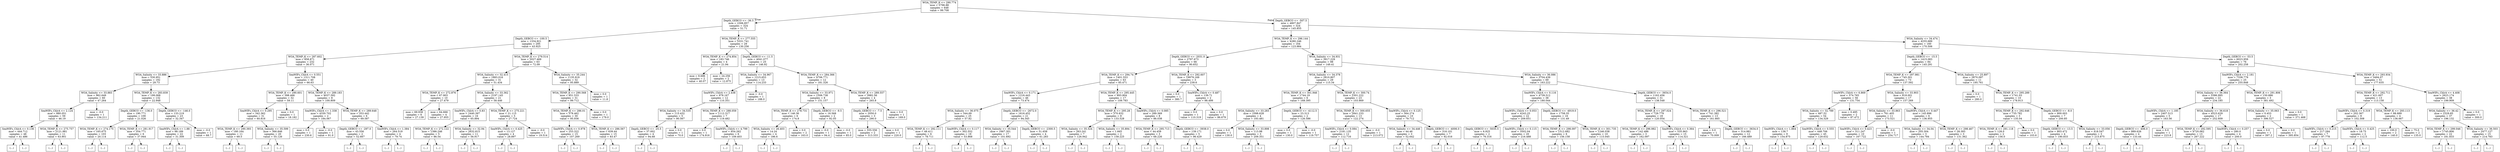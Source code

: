 digraph Tree {
node [shape=box] ;
0 [label="WOA_TEMP_K <= 290.774\nmse = 5796.88\nsamples = 648\nvalue = 99.708"] ;
1 [label="Depth_GEBCO <= -36.5\nmse = 2306.857\nsamples = 324\nvalue = 51.71"] ;
0 -> 1 [labeldistance=2.5, labelangle=45, headlabel="True"] ;
2 [label="Depth_GEBCO <= -100.5\nmse = 1334.921\nsamples = 295\nvalue = 43.925"] ;
1 -> 2 ;
3 [label="WOA_TEMP_K <= 287.602\nmse = 858.871\nsamples = 232\nvalue = 36.071"] ;
2 -> 3 ;
4 [label="WOA_Salinity <= 33.886\nmse = 530.951\nsamples = 192\nvalue = 29.73"] ;
3 -> 4 ;
5 [label="WOA_Salinity <= 33.883\nmse = 962.649\nsamples = 60\nvalue = 47.264"] ;
4 -> 5 ;
6 [label="SeaWIFs_ChlrA <= 2.124\nmse = 880.051\nsamples = 59\nvalue = 46.19"] ;
5 -> 6 ;
7 [label="SeaWIFs_ChlrA <= 0.136\nmse = 444.712\nsamples = 48\nvalue = 41.486"] ;
6 -> 7 ;
8 [label="(...)"] ;
7 -> 8 ;
23 [label="(...)"] ;
7 -> 23 ;
96 [label="WOA_TEMP_K <= 275.757\nmse = 2121.981\nsamples = 11\nvalue = 63.901"] ;
6 -> 96 ;
97 [label="(...)"] ;
96 -> 97 ;
108 [label="(...)"] ;
96 -> 108 ;
111 [label="mse = -0.0\nsamples = 1\nvalue = 134.211"] ;
5 -> 111 ;
112 [label="WOA_TEMP_K <= 283.839\nmse = 199.068\nsamples = 132\nvalue = 22.948"] ;
4 -> 112 ;
113 [label="Depth_GEBCO <= -136.0\nmse = 190.771\nsamples = 109\nvalue = 21.026"] ;
112 -> 113 ;
114 [label="WOA_TEMP_K <= 274.175\nmse = 165.675\nsamples = 103\nvalue = 20.114"] ;
113 -> 114 ;
115 [label="(...)"] ;
114 -> 115 ;
138 [label="(...)"] ;
114 -> 138 ;
251 [label="WOA_TEMP_K <= 281.917\nmse = 354.771\nsamples = 6\nvalue = 37.944"] ;
113 -> 251 ;
252 [label="(...)"] ;
251 -> 252 ;
253 [label="(...)"] ;
251 -> 253 ;
262 [label="Depth_GEBCO <= -146.0\nmse = 133.219\nsamples = 23\nvalue = 32.347"] ;
112 -> 262 ;
263 [label="SeaWIFs_ChlrA <= 1.88\nmse = 98.189\nsamples = 22\nvalue = 31.309"] ;
262 -> 263 ;
264 [label="(...)"] ;
263 -> 264 ;
291 [label="(...)"] ;
263 -> 291 ;
292 [label="mse = -0.0\nsamples = 1\nvalue = 68.7"] ;
262 -> 292 ;
293 [label="SeaWIFs_ChlrA <= 0.551\nmse = 1311.708\nsamples = 40\nvalue = 66.63"] ;
3 -> 293 ;
294 [label="WOA_TEMP_K <= 290.601\nmse = 398.466\nsamples = 32\nvalue = 59.11"] ;
293 -> 294 ;
295 [label="SeaWIFs_ChlrA <= 0.295\nmse = 342.362\nsamples = 31\nvalue = 60.816"] ;
294 -> 295 ;
296 [label="WOA_TEMP_K <= 290.393\nmse = 180.164\nsamples = 11\nvalue = 69.5"] ;
295 -> 296 ;
297 [label="(...)"] ;
296 -> 297 ;
312 [label="(...)"] ;
296 -> 312 ;
313 [label="WOA_Salinity <= 35.599\nmse = 366.846\nsamples = 20\nvalue = 55.126"] ;
295 -> 313 ;
314 [label="(...)"] ;
313 -> 314 ;
335 [label="(...)"] ;
313 -> 335 ;
348 [label="mse = 0.0\nsamples = 1\nvalue = 18.182"] ;
294 -> 348 ;
349 [label="WOA_TEMP_K <= 289.183\nmse = 4037.592\nsamples = 8\nvalue = 100.809"] ;
293 -> 349 ;
350 [label="SeaWIFs_ChlrA <= 1.338\nmse = 4330.702\nsamples = 2\nvalue = 184.067"] ;
349 -> 350 ;
351 [label="mse = 0.0\nsamples = 1\nvalue = 230.6"] ;
350 -> 351 ;
352 [label="mse = -0.0\nsamples = 1\nvalue = 91.0"] ;
350 -> 352 ;
353 [label="WOA_TEMP_K <= 289.648\nmse = 353.442\nsamples = 6\nvalue = 69.587"] ;
349 -> 353 ;
354 [label="Depth_GEBCO <= -297.0\nmse = 43.556\nsamples = 2\nvalue = 52.667"] ;
353 -> 354 ;
355 [label="(...)"] ;
354 -> 355 ;
356 [label="(...)"] ;
354 -> 356 ;
357 [label="SeaWIFs_ChlrA <= 1.384\nmse = 264.519\nsamples = 4\nvalue = 79.74"] ;
353 -> 357 ;
358 [label="(...)"] ;
357 -> 358 ;
359 [label="(...)"] ;
357 -> 359 ;
360 [label="WOA_TEMP_K <= 279.514\nmse = 2027.469\nsamples = 63\nvalue = 72.09"] ;
2 -> 360 ;
361 [label="WOA_Salinity <= 32.415\nmse = 1883.016\nsamples = 31\nvalue = 51.434"] ;
360 -> 361 ;
362 [label="WOA_TEMP_K <= 272.876\nmse = 67.903\nsamples = 10\nvalue = 27.479"] ;
361 -> 362 ;
363 [label="mse = 69.938\nsamples = 6\nvalue = 27.139"] ;
362 -> 363 ;
364 [label="mse = 64.666\nsamples = 4\nvalue = 27.955"] ;
362 -> 364 ;
365 [label="WOA_Salinity <= 33.362\nmse = 2197.145\nsamples = 21\nvalue = 58.446"] ;
361 -> 365 ;
366 [label="SeaWIFs_ChlrA <= 0.83\nmse = 2440.397\nsamples = 16\nvalue = 65.894"] ;
365 -> 366 ;
367 [label="WOA_TEMP_K <= 272.122\nmse = 1386.246\nsamples = 5\nvalue = 86.54"] ;
366 -> 367 ;
368 [label="(...)"] ;
367 -> 368 ;
369 [label="(...)"] ;
367 -> 369 ;
370 [label="WOA_Salinity <= 32.94\nmse = 2632.815\nsamples = 11\nvalue = 56.917"] ;
366 -> 370 ;
371 [label="(...)"] ;
370 -> 371 ;
372 [label="(...)"] ;
370 -> 372 ;
373 [label="WOA_TEMP_K <= 275.221\nmse = 21.115\nsamples = 5\nvalue = 27.724"] ;
365 -> 373 ;
374 [label="SeaWIFs_ChlrA <= 0.425\nmse = 13.127\nsamples = 4\nvalue = 28.897"] ;
373 -> 374 ;
375 [label="(...)"] ;
374 -> 375 ;
378 [label="(...)"] ;
374 -> 378 ;
379 [label="mse = -0.0\nsamples = 1\nvalue = 19.514"] ;
373 -> 379 ;
380 [label="WOA_Salinity <= 35.244\nmse = 1135.919\nsamples = 32\nvalue = 95.889"] ;
360 -> 380 ;
381 [label="WOA_TEMP_K <= 290.568\nmse = 851.533\nsamples = 31\nvalue = 99.712"] ;
380 -> 381 ;
382 [label="WOA_TEMP_K <= 286.01\nmse = 578.462\nsamples = 30\nvalue = 95.936"] ;
381 -> 382 ;
383 [label="SeaWIFs_ChlrA <= 0.978\nmse = 253.322\nsamples = 15\nvalue = 107.269"] ;
382 -> 383 ;
384 [label="(...)"] ;
383 -> 384 ;
387 [label="(...)"] ;
383 -> 387 ;
406 [label="WOA_TEMP_K <= 286.567\nmse = 639.44\nsamples = 15\nvalue = 83.47"] ;
382 -> 406 ;
407 [label="(...)"] ;
406 -> 407 ;
408 [label="(...)"] ;
406 -> 408 ;
433 [label="mse = 0.0\nsamples = 1\nvalue = 179.0"] ;
381 -> 433 ;
434 [label="mse = 0.0\nsamples = 1\nvalue = 11.8"] ;
380 -> 434 ;
435 [label="WOA_TEMP_K <= 277.555\nmse = 5331.741\nsamples = 29\nvalue = 130.256"] ;
1 -> 435 ;
436 [label="WOA_TEMP_K <= 274.854\nmse = 183.746\nsamples = 4\nvalue = 21.94"] ;
435 -> 436 ;
437 [label="mse = 9.696\nsamples = 2\nvalue = 40.07"] ;
436 -> 437 ;
438 [label="mse = 24.256\nsamples = 2\nvalue = 12.875"] ;
436 -> 438 ;
439 [label="Depth_GEBCO <= -11.5\nmse = 4041.077\nsamples = 25\nvalue = 146.92"] ;
435 -> 439 ;
440 [label="WOA_Salinity <= 34.967\nmse = 1215.653\nsamples = 13\nvalue = 114.233"] ;
439 -> 440 ;
441 [label="SeaWIFs_ChlrA <= 2.438\nmse = 978.167\nsamples = 12\nvalue = 110.351"] ;
440 -> 441 ;
442 [label="WOA_Salinity <= 34.535\nmse = 115.432\nsamples = 5\nvalue = 90.567"] ;
441 -> 442 ;
443 [label="Depth_GEBCO <= -25.5\nmse = 37.002\nsamples = 4\nvalue = 94.68"] ;
442 -> 443 ;
444 [label="(...)"] ;
443 -> 444 ;
449 [label="(...)"] ;
443 -> 449 ;
450 [label="mse = 0.0\nsamples = 1\nvalue = 70.0"] ;
442 -> 450 ;
451 [label="WOA_TEMP_K <= 288.059\nmse = 1112.317\nsamples = 7\nvalue = 119.482"] ;
441 -> 451 ;
452 [label="mse = 0.0\nsamples = 1\nvalue = 174.916"] ;
451 -> 452 ;
453 [label="SeaWIFs_ChlrA <= 4.799\nmse = 654.262\nsamples = 6\nvalue = 109.403"] ;
451 -> 453 ;
454 [label="(...)"] ;
453 -> 454 ;
463 [label="(...)"] ;
453 -> 463 ;
464 [label="mse = -0.0\nsamples = 1\nvalue = 188.0"] ;
440 -> 464 ;
465 [label="WOA_TEMP_K <= 284.366\nmse = 4706.771\nsamples = 12\nvalue = 181.326"] ;
439 -> 465 ;
466 [label="WOA_Salinity <= 33.971\nmse = 1506.738\nsamples = 8\nvalue = 151.157"] ;
465 -> 466 ;
467 [label="WOA_TEMP_K <= 278.731\nmse = 146.36\nsamples = 6\nvalue = 174.8"] ;
466 -> 467 ;
468 [label="WOA_Salinity <= 26.403\nmse = 14.24\nsamples = 4\nvalue = 186.6"] ;
467 -> 468 ;
469 [label="(...)"] ;
468 -> 469 ;
470 [label="(...)"] ;
468 -> 470 ;
473 [label="mse = 0.0\nsamples = 2\nvalue = 163.0"] ;
467 -> 473 ;
474 [label="Depth_GEBCO <= -9.5\nmse = 16.568\nsamples = 2\nvalue = 92.05"] ;
466 -> 474 ;
475 [label="mse = -0.0\nsamples = 1\nvalue = 94.4"] ;
474 -> 475 ;
476 [label="mse = -0.0\nsamples = 1\nvalue = 85.0"] ;
474 -> 476 ;
477 [label="WOA_TEMP_K <= 289.557\nmse = 3982.56\nsamples = 4\nvalue = 265.8"] ;
465 -> 477 ;
478 [label="Depth_GEBCO <= -7.5\nmse = 2050.0\nsamples = 3\nvalue = 290.0"] ;
477 -> 478 ;
479 [label="mse = 555.556\nsamples = 2\nvalue = 313.333"] ;
478 -> 479 ;
480 [label="mse = 0.0\nsamples = 1\nvalue = 220.0"] ;
478 -> 480 ;
481 [label="mse = 0.0\nsamples = 1\nvalue = 169.0"] ;
477 -> 481 ;
482 [label="Depth_GEBCO <= -507.5\nmse = 4807.847\nsamples = 324\nvalue = 145.855"] ;
0 -> 482 [labeldistance=2.5, labelangle=-45, headlabel="False"] ;
483 [label="WOA_TEMP_K <= 296.144\nmse = 4280.246\nsamples = 164\nvalue = 123.984"] ;
482 -> 483 ;
484 [label="Depth_GEBCO <= -2031.0\nmse = 2797.673\nsamples = 66\nvalue = 90.652"] ;
483 -> 484 ;
485 [label="WOA_TEMP_K <= 294.74\nmse = 1401.553\nsamples = 63\nvalue = 85.471"] ;
484 -> 485 ;
486 [label="SeaWIFs_ChlrA <= 0.171\nmse = 1216.443\nsamples = 46\nvalue = 73.474"] ;
485 -> 486 ;
487 [label="WOA_Salinity <= 36.075\nmse = 344.69\nsamples = 25\nvalue = 57.82"] ;
486 -> 487 ;
488 [label="WOA_TEMP_K <= 292.111\nmse = 48.411\nsamples = 6\nvalue = 78.711"] ;
487 -> 488 ;
489 [label="(...)"] ;
488 -> 489 ;
492 [label="(...)"] ;
488 -> 492 ;
499 [label="SeaWIFs_ChlrA <= 0.117\nmse = 302.552\nsamples = 19\nvalue = 53.868"] ;
487 -> 499 ;
500 [label="(...)"] ;
499 -> 500 ;
513 [label="(...)"] ;
499 -> 513 ;
532 [label="Depth_GEBCO <= -2672.0\nmse = 1616.452\nsamples = 21\nvalue = 94.345"] ;
486 -> 532 ;
533 [label="WOA_Salinity <= 35.544\nmse = 1667.301\nsamples = 17\nvalue = 101.692"] ;
532 -> 533 ;
534 [label="(...)"] ;
533 -> 534 ;
545 [label="(...)"] ;
533 -> 545 ;
562 [label="Depth_GEBCO <= -2300.5\nmse = 51.658\nsamples = 4\nvalue = 61.283"] ;
532 -> 562 ;
563 [label="(...)"] ;
562 -> 563 ;
566 [label="(...)"] ;
562 -> 566 ;
567 [label="WOA_TEMP_K <= 295.445\nmse = 893.904\nsamples = 17\nvalue = 109.783"] ;
485 -> 567 ;
568 [label="WOA_TEMP_K <= 295.28\nmse = 370.832\nsamples = 9\nvalue = 133.528"] ;
567 -> 568 ;
569 [label="WOA_Salinity <= 35.524\nmse = 263.241\nsamples = 7\nvalue = 126.942"] ;
568 -> 569 ;
570 [label="(...)"] ;
569 -> 570 ;
571 [label="(...)"] ;
569 -> 571 ;
582 [label="WOA_Salinity <= 35.894\nmse = 1.665\nsamples = 2\nvalue = 158.225"] ;
568 -> 582 ;
583 [label="(...)"] ;
582 -> 583 ;
584 [label="(...)"] ;
582 -> 584 ;
585 [label="SeaWIFs_ChlrA <= 0.085\nmse = 289.369\nsamples = 8\nvalue = 86.038"] ;
567 -> 585 ;
586 [label="WOA_TEMP_K <= 295.713\nmse = 44.459\nsamples = 3\nvalue = 68.226"] ;
585 -> 586 ;
587 [label="(...)"] ;
586 -> 587 ;
588 [label="(...)"] ;
586 -> 588 ;
589 [label="Depth_GEBCO <= -3938.0\nmse = 139.171\nsamples = 5\nvalue = 96.429"] ;
585 -> 589 ;
590 [label="(...)"] ;
589 -> 590 ;
597 [label="(...)"] ;
589 -> 597 ;
598 [label="WOA_TEMP_K <= 292.607\nmse = 19979.169\nsamples = 3\nvalue = 239.6"] ;
484 -> 598 ;
599 [label="mse = 0.0\nsamples = 1\nvalue = 380.7"] ;
598 -> 599 ;
600 [label="SeaWIFs_ChlrA <= 0.487\nmse = 139.71\nsamples = 2\nvalue = 98.499"] ;
598 -> 600 ;
601 [label="mse = 0.0\nsamples = 1\nvalue = 110.319"] ;
600 -> 601 ;
602 [label="mse = 0.0\nsamples = 1\nvalue = 86.679"] ;
600 -> 602 ;
603 [label="WOA_Salinity <= 34.931\nmse = 3917.229\nsamples = 98\nvalue = 149.41"] ;
483 -> 603 ;
604 [label="WOA_Salinity <= 34.378\nmse = 2810.807\nsamples = 29\nvalue = 115.34"] ;
603 -> 604 ;
605 [label="WOA_TEMP_K <= 301.946\nmse = 1744.19\nsamples = 6\nvalue = 168.395"] ;
604 -> 605 ;
606 [label="WOA_Salinity <= 33.283\nmse = 1098.628\nsamples = 4\nvalue = 193.481"] ;
605 -> 606 ;
607 [label="mse = 0.0\nsamples = 1\nvalue = 130.0"] ;
606 -> 607 ;
608 [label="WOA_Salinity <= 33.898\nmse = 113.98\nsamples = 3\nvalue = 209.351"] ;
606 -> 608 ;
609 [label="(...)"] ;
608 -> 609 ;
610 [label="(...)"] ;
608 -> 610 ;
613 [label="Depth_GEBCO <= -4112.5\nmse = 23.313\nsamples = 2\nvalue = 126.586"] ;
605 -> 613 ;
614 [label="mse = 0.0\nsamples = 1\nvalue = 130.0"] ;
613 -> 614 ;
615 [label="mse = -0.0\nsamples = 1\nvalue = 119.757"] ;
613 -> 615 ;
616 [label="WOA_TEMP_K <= 300.74\nmse = 2301.222\nsamples = 23\nvalue = 103.869"] ;
604 -> 616 ;
617 [label="WOA_TEMP_K <= 300.655\nmse = 2841.233\nsamples = 13\nvalue = 122.274"] ;
616 -> 617 ;
618 [label="SeaWIFs_ChlrA <= 0.084\nmse = 2181.135\nsamples = 12\nvalue = 112.716"] ;
617 -> 618 ;
619 [label="(...)"] ;
618 -> 619 ;
626 [label="(...)"] ;
618 -> 626 ;
639 [label="mse = -0.0\nsamples = 1\nvalue = 213.072"] ;
617 -> 639 ;
640 [label="SeaWIFs_ChlrA <= 0.125\nmse = 564.274\nsamples = 10\nvalue = 79.712"] ;
616 -> 640 ;
641 [label="WOA_Salinity <= 34.446\nmse = 44.46\nsamples = 3\nvalue = 52.642"] ;
640 -> 641 ;
642 [label="(...)"] ;
641 -> 642 ;
643 [label="(...)"] ;
641 -> 643 ;
646 [label="Depth_GEBCO <= -4006.0\nmse = 316.101\nsamples = 7\nvalue = 92.016"] ;
640 -> 646 ;
647 [label="(...)"] ;
646 -> 647 ;
654 [label="(...)"] ;
646 -> 654 ;
659 [label="WOA_Salinity <= 36.086\nmse = 3704.439\nsamples = 69\nvalue = 163.222"] ;
603 -> 659 ;
660 [label="SeaWIFs_ChlrA <= 0.116\nmse = 4739.512\nsamples = 38\nvalue = 180.044"] ;
659 -> 660 ;
661 [label="SeaWIFs_ChlrA <= 0.053\nmse = 4243.25\nsamples = 22\nvalue = 209.651"] ;
660 -> 661 ;
662 [label="Depth_GEBCO <= -5035.5\nmse = 6.925\nsamples = 2\nvalue = 76.316"] ;
661 -> 662 ;
663 [label="(...)"] ;
662 -> 663 ;
664 [label="(...)"] ;
662 -> 664 ;
665 [label="SeaWIFs_ChlrA <= 0.115\nmse = 3502.04\nsamples = 20\nvalue = 216.488"] ;
661 -> 665 ;
666 [label="(...)"] ;
665 -> 666 ;
703 [label="(...)"] ;
665 -> 703 ;
704 [label="Depth_GEBCO <= -4919.0\nmse = 1758.35\nsamples = 16\nvalue = 131.49"] ;
660 -> 704 ;
705 [label="WOA_TEMP_K <= 298.097\nmse = 1512.682\nsamples = 6\nvalue = 156.158"] ;
704 -> 705 ;
706 [label="(...)"] ;
705 -> 706 ;
711 [label="(...)"] ;
705 -> 711 ;
716 [label="WOA_TEMP_K <= 301.735\nmse = 1246.038\nsamples = 10\nvalue = 115.045"] ;
704 -> 716 ;
717 [label="(...)"] ;
716 -> 717 ;
734 [label="(...)"] ;
716 -> 734 ;
735 [label="Depth_GEBCO <= -3654.0\nmse = 1162.456\nsamples = 31\nvalue = 138.548"] ;
659 -> 735 ;
736 [label="WOA_TEMP_K <= 297.024\nmse = 729.779\nsamples = 18\nvalue = 120.054"] ;
735 -> 736 ;
737 [label="WOA_TEMP_K <= 296.982\nmse = 142.486\nsamples = 3\nvalue = 162.097"] ;
736 -> 737 ;
738 [label="(...)"] ;
737 -> 738 ;
741 [label="(...)"] ;
737 -> 741 ;
742 [label="SeaWIFs_ChlrA <= 0.364\nmse = 535.963\nsamples = 15\nvalue = 114.321"] ;
736 -> 742 ;
743 [label="(...)"] ;
742 -> 743 ;
770 [label="(...)"] ;
742 -> 770 ;
771 [label="WOA_TEMP_K <= 296.521\nmse = 741.382\nsamples = 13\nvalue = 161.665"] ;
735 -> 771 ;
772 [label="mse = 0.0\nsamples = 1\nvalue = 70.009"] ;
771 -> 772 ;
773 [label="Depth_GEBCO <= -3634.0\nmse = 314.981\nsamples = 12\nvalue = 166.489"] ;
771 -> 773 ;
774 [label="(...)"] ;
773 -> 774 ;
775 [label="(...)"] ;
773 -> 775 ;
788 [label="WOA_Salinity <= 34.474\nmse = 4255.689\nsamples = 160\nvalue = 170.506"] ;
482 -> 788 ;
789 [label="Depth_GEBCO <= -15.5\nmse = 1415.083\nsamples = 84\nvalue = 145.291"] ;
788 -> 789 ;
790 [label="WOA_TEMP_K <= 297.981\nmse = 745.301\nsamples = 73\nvalue = 137.592"] ;
789 -> 790 ;
791 [label="SeaWIFs_ChlrA <= 6.869\nmse = 574.765\nsamples = 56\nvalue = 131.754"] ;
790 -> 791 ;
792 [label="WOA_Salinity <= 32.789\nmse = 487.52\nsamples = 54\nvalue = 134.329"] ;
791 -> 792 ;
793 [label="SeaWIFs_ChlrA <= 1.864\nmse = 138.7\nsamples = 9\nvalue = 154.875"] ;
792 -> 793 ;
794 [label="(...)"] ;
793 -> 794 ;
797 [label="(...)"] ;
793 -> 797 ;
804 [label="SeaWIFs_ChlrA <= 0.555\nmse = 448.706\nsamples = 45\nvalue = 129.632"] ;
792 -> 804 ;
805 [label="(...)"] ;
804 -> 805 ;
816 [label="(...)"] ;
804 -> 816 ;
863 [label="mse = 0.495\nsamples = 2\nvalue = 87.472"] ;
791 -> 863 ;
864 [label="WOA_Salinity <= 33.903\nmse = 818.001\nsamples = 17\nvalue = 157.269"] ;
790 -> 864 ;
865 [label="WOA_Salinity <= 33.863\nmse = 761.405\nsamples = 11\nvalue = 173.521"] ;
864 -> 865 ;
866 [label="SeaWIFs_ChlrA <= 0.423\nmse = 311.247\nsamples = 10\nvalue = 167.722"] ;
865 -> 866 ;
867 [label="(...)"] ;
866 -> 867 ;
868 [label="(...)"] ;
866 -> 868 ;
881 [label="mse = -0.0\nsamples = 1\nvalue = 254.717"] ;
865 -> 881 ;
882 [label="SeaWIFs_ChlrA <= 0.447\nmse = 145.896\nsamples = 6\nvalue = 136.955"] ;
864 -> 882 ;
883 [label="WOA_Salinity <= 34.04\nmse = 205.304\nsamples = 3\nvalue = 144.784"] ;
882 -> 883 ;
884 [label="(...)"] ;
883 -> 884 ;
885 [label="(...)"] ;
883 -> 885 ;
886 [label="WOA_TEMP_K <= 298.467\nmse = 28.393\nsamples = 3\nvalue = 131.362"] ;
882 -> 886 ;
887 [label="(...)"] ;
886 -> 887 ;
888 [label="(...)"] ;
886 -> 888 ;
889 [label="WOA_Salinity <= 25.897\nmse = 2870.097\nsamples = 11\nvalue = 195.761"] ;
789 -> 889 ;
890 [label="mse = 0.0\nsamples = 1\nvalue = 280.0"] ;
889 -> 890 ;
891 [label="WOA_TEMP_K <= 295.289\nmse = 1741.03\nsamples = 10\nvalue = 178.913"] ;
889 -> 891 ;
892 [label="WOA_TEMP_K <= 292.646\nmse = 735.782\nsamples = 3\nvalue = 135.04"] ;
891 -> 892 ;
893 [label="WOA_TEMP_K <= 291.118\nmse = 128.0\nsamples = 2\nvalue = 156.0"] ;
892 -> 893 ;
894 [label="(...)"] ;
893 -> 894 ;
895 [label="(...)"] ;
893 -> 895 ;
896 [label="mse = 0.0\nsamples = 1\nvalue = 103.6"] ;
892 -> 896 ;
897 [label="Depth_GEBCO <= -8.0\nmse = 800.003\nsamples = 7\nvalue = 200.85"] ;
891 -> 897 ;
898 [label="Depth_GEBCO <= -13.5\nmse = 803.472\nsamples = 4\nvalue = 190.833"] ;
897 -> 898 ;
899 [label="(...)"] ;
898 -> 899 ;
900 [label="(...)"] ;
898 -> 900 ;
901 [label="WOA_Salinity <= 33.056\nmse = 418.547\nsamples = 3\nvalue = 215.875"] ;
897 -> 901 ;
902 [label="(...)"] ;
901 -> 902 ;
903 [label="(...)"] ;
901 -> 903 ;
904 [label="Depth_GEBCO <= -53.5\nmse = 6023.959\nsamples = 76\nvalue = 202.258"] ;
788 -> 904 ;
905 [label="SeaWIFs_ChlrA <= 2.181\nmse = 7338.779\nsamples = 25\nvalue = 255.848"] ;
904 -> 905 ;
906 [label="WOA_Salinity <= 36.364\nmse = 5386.995\nsamples = 22\nvalue = 234.185"] ;
905 -> 906 ;
907 [label="SeaWIFs_ChlrA <= 1.185\nmse = 2407.513\nsamples = 5\nvalue = 163.56"] ;
906 -> 907 ;
908 [label="Depth_GEBCO <= -406.0\nmse = 889.626\nsamples = 4\nvalue = 133.44"] ;
907 -> 908 ;
909 [label="(...)"] ;
908 -> 909 ;
910 [label="(...)"] ;
908 -> 910 ;
913 [label="mse = 0.0\nsamples = 1\nvalue = 223.8"] ;
907 -> 913 ;
914 [label="WOA_Salinity <= 36.618\nmse = 4523.629\nsamples = 17\nvalue = 252.609"] ;
906 -> 914 ;
915 [label="WOA_TEMP_K <= 292.595\nmse = 4720.062\nsamples = 13\nvalue = 267.222"] ;
914 -> 915 ;
916 [label="(...)"] ;
915 -> 916 ;
917 [label="(...)"] ;
915 -> 917 ;
932 [label="SeaWIFs_ChlrA <= 0.257\nmse = 280.0\nsamples = 4\nvalue = 200.0"] ;
914 -> 932 ;
933 [label="(...)"] ;
932 -> 933 ;
934 [label="(...)"] ;
932 -> 934 ;
935 [label="WOA_TEMP_K <= 291.806\nmse = 150.886\nsamples = 3\nvalue = 381.492"] ;
905 -> 935 ;
936 [label="WOA_Salinity <= 35.063\nmse = 0.453\nsamples = 2\nvalue = 396.527"] ;
935 -> 936 ;
937 [label="mse = 0.0\nsamples = 1\nvalue = 397.2"] ;
936 -> 937 ;
938 [label="mse = 0.0\nsamples = 1\nvalue = 395.854"] ;
936 -> 938 ;
939 [label="mse = 0.0\nsamples = 1\nvalue = 371.468"] ;
935 -> 939 ;
940 [label="WOA_TEMP_K <= 293.934\nmse = 3494.07\nsamples = 51\nvalue = 177.635"] ;
904 -> 940 ;
941 [label="WOA_TEMP_K <= 292.711\nmse = 421.607\nsamples = 13\nvalue = 113.158"] ;
940 -> 941 ;
942 [label="SeaWIFs_ChlrA <= 0.319\nmse = 202.367\nsamples = 9\nvalue = 102.308"] ;
941 -> 942 ;
943 [label="SeaWIFs_ChlrA <= 0.215\nmse = 217.284\nsamples = 7\nvalue = 97.778"] ;
942 -> 943 ;
944 [label="(...)"] ;
943 -> 944 ;
945 [label="(...)"] ;
943 -> 945 ;
946 [label="SeaWIFs_ChlrA <= 0.425\nmse = 18.75\nsamples = 2\nvalue = 112.5"] ;
942 -> 946 ;
947 [label="(...)"] ;
946 -> 947 ;
948 [label="(...)"] ;
946 -> 948 ;
949 [label="WOA_TEMP_K <= 293.113\nmse = 88.889\nsamples = 4\nvalue = 136.667"] ;
941 -> 949 ;
950 [label="mse = 100.0\nsamples = 2\nvalue = 140.0"] ;
949 -> 950 ;
951 [label="mse = 75.0\nsamples = 2\nvalue = 135.0"] ;
949 -> 951 ;
952 [label="SeaWIFs_ChlrA <= 4.408\nmse = 2623.174\nsamples = 38\nvalue = 199.909"] ;
940 -> 952 ;
953 [label="WOA_Salinity <= 36.42\nmse = 2329.85\nsamples = 37\nvalue = 196.132"] ;
952 -> 953 ;
954 [label="WOA_TEMP_K <= 299.046\nmse = 1745.806\nsamples = 22\nvalue = 181.833"] ;
953 -> 954 ;
955 [label="(...)"] ;
954 -> 955 ;
958 [label="(...)"] ;
954 -> 958 ;
979 [label="WOA_Salinity <= 36.503\nmse = 2477.127\nsamples = 15\nvalue = 214.783"] ;
953 -> 979 ;
980 [label="(...)"] ;
979 -> 980 ;
989 [label="(...)"] ;
979 -> 989 ;
996 [label="mse = 0.0\nsamples = 1\nvalue = 300.0"] ;
952 -> 996 ;
}
